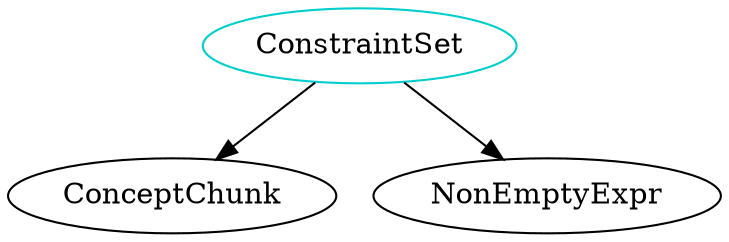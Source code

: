 digraph constraintset{
ConstraintSet -> ConceptChunk;
ConstraintSet -> NonEmptyExpr;
ConstraintSet	[shape=oval, color=cyan3, label="ConstraintSet"];
}
